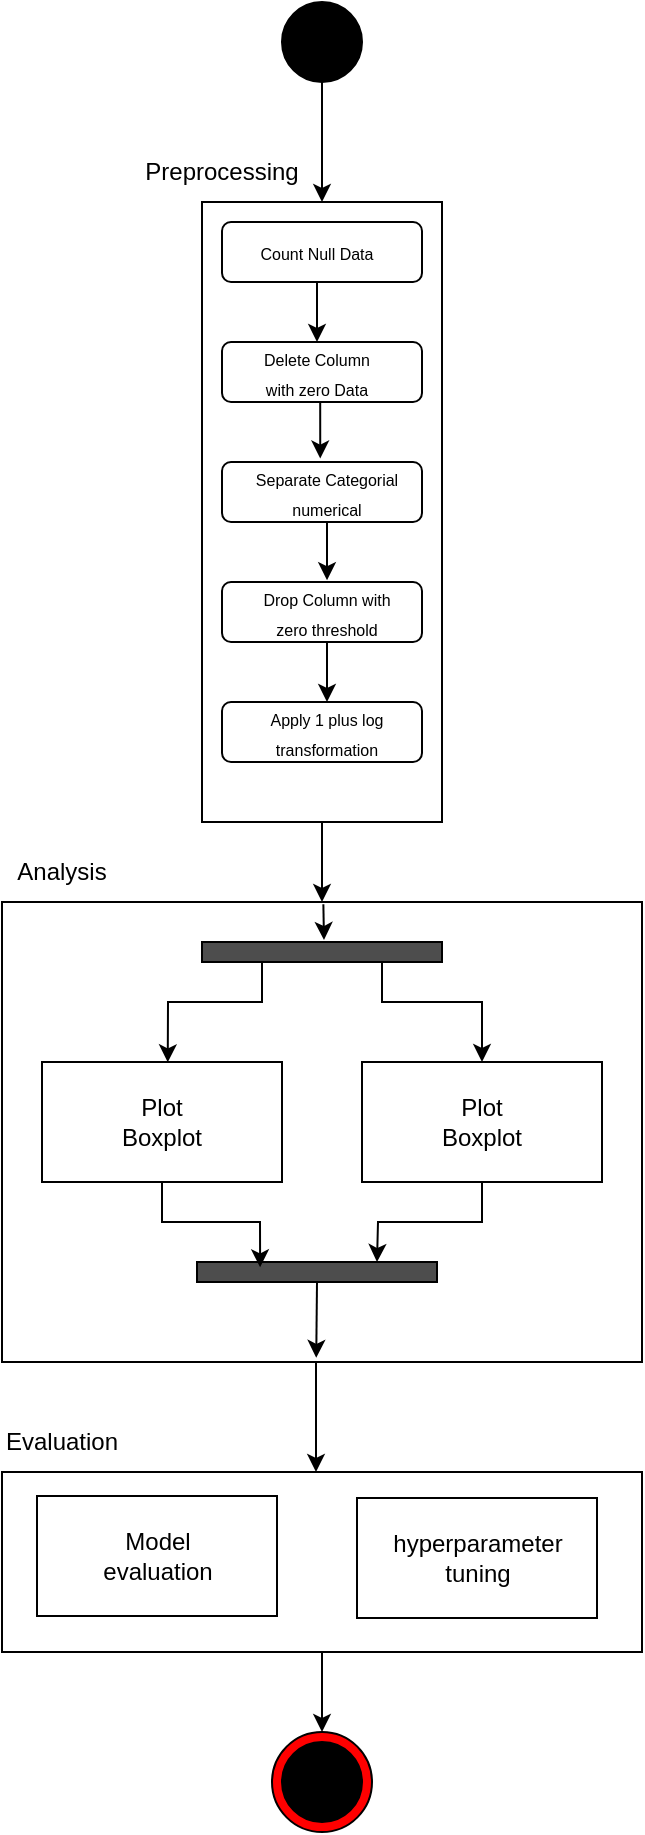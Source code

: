 <mxfile version="24.7.6">
  <diagram name="Page-1" id="n-QW7NO6wnLxBWC8KQVt">
    <mxGraphModel dx="679" dy="1554" grid="1" gridSize="10" guides="1" tooltips="1" connect="1" arrows="1" fold="1" page="1" pageScale="1" pageWidth="850" pageHeight="1100" math="0" shadow="0">
      <root>
        <mxCell id="0" />
        <mxCell id="1" parent="0" />
        <mxCell id="EQ3gATNatfL1Lp1dkddA-51" value="" style="edgeStyle=orthogonalEdgeStyle;rounded=0;orthogonalLoop=1;jettySize=auto;html=1;" edge="1" parent="1" source="EQ3gATNatfL1Lp1dkddA-26" target="EQ3gATNatfL1Lp1dkddA-41">
          <mxGeometry relative="1" as="geometry" />
        </mxCell>
        <mxCell id="EQ3gATNatfL1Lp1dkddA-26" value="" style="rounded=0;whiteSpace=wrap;html=1;" vertex="1" parent="1">
          <mxGeometry x="340" y="70" width="120" height="310" as="geometry" />
        </mxCell>
        <mxCell id="EQ3gATNatfL1Lp1dkddA-29" style="edgeStyle=orthogonalEdgeStyle;rounded=0;orthogonalLoop=1;jettySize=auto;html=1;exitX=0.5;exitY=1;exitDx=0;exitDy=0;" edge="1" parent="1" source="EQ3gATNatfL1Lp1dkddA-27" target="EQ3gATNatfL1Lp1dkddA-26">
          <mxGeometry relative="1" as="geometry" />
        </mxCell>
        <mxCell id="EQ3gATNatfL1Lp1dkddA-27" value="" style="ellipse;whiteSpace=wrap;html=1;aspect=fixed;fillColor=#000000;" vertex="1" parent="1">
          <mxGeometry x="380" y="-30" width="40" height="40" as="geometry" />
        </mxCell>
        <mxCell id="EQ3gATNatfL1Lp1dkddA-30" value="Preprocessing" style="text;html=1;align=center;verticalAlign=middle;whiteSpace=wrap;rounded=0;" vertex="1" parent="1">
          <mxGeometry x="320" y="40" width="60" height="30" as="geometry" />
        </mxCell>
        <mxCell id="EQ3gATNatfL1Lp1dkddA-31" value="" style="rounded=1;whiteSpace=wrap;html=1;" vertex="1" parent="1">
          <mxGeometry x="350" y="80" width="100" height="30" as="geometry" />
        </mxCell>
        <mxCell id="EQ3gATNatfL1Lp1dkddA-42" style="edgeStyle=orthogonalEdgeStyle;rounded=0;orthogonalLoop=1;jettySize=auto;html=1;exitX=0.5;exitY=1;exitDx=0;exitDy=0;entryX=0.5;entryY=0;entryDx=0;entryDy=0;" edge="1" parent="1" source="EQ3gATNatfL1Lp1dkddA-32" target="EQ3gATNatfL1Lp1dkddA-34">
          <mxGeometry relative="1" as="geometry" />
        </mxCell>
        <mxCell id="EQ3gATNatfL1Lp1dkddA-32" value="&lt;font style=&quot;font-size: 8px;&quot;&gt;Count Null Data&lt;/font&gt;" style="text;html=1;align=center;verticalAlign=middle;whiteSpace=wrap;rounded=0;" vertex="1" parent="1">
          <mxGeometry x="365" y="80" width="65" height="30" as="geometry" />
        </mxCell>
        <mxCell id="EQ3gATNatfL1Lp1dkddA-33" value="" style="rounded=1;whiteSpace=wrap;html=1;" vertex="1" parent="1">
          <mxGeometry x="350" y="140" width="100" height="30" as="geometry" />
        </mxCell>
        <mxCell id="EQ3gATNatfL1Lp1dkddA-34" value="&lt;font style=&quot;font-size: 8px;&quot;&gt;Delete Column with zero Data&lt;/font&gt;" style="text;html=1;align=center;verticalAlign=middle;whiteSpace=wrap;rounded=0;" vertex="1" parent="1">
          <mxGeometry x="365" y="140" width="65" height="30" as="geometry" />
        </mxCell>
        <mxCell id="EQ3gATNatfL1Lp1dkddA-35" value="" style="rounded=1;whiteSpace=wrap;html=1;" vertex="1" parent="1">
          <mxGeometry x="350" y="260" width="100" height="30" as="geometry" />
        </mxCell>
        <mxCell id="EQ3gATNatfL1Lp1dkddA-49" value="" style="edgeStyle=orthogonalEdgeStyle;rounded=0;orthogonalLoop=1;jettySize=auto;html=1;" edge="1" parent="1" source="EQ3gATNatfL1Lp1dkddA-36" target="EQ3gATNatfL1Lp1dkddA-40">
          <mxGeometry relative="1" as="geometry" />
        </mxCell>
        <mxCell id="EQ3gATNatfL1Lp1dkddA-36" value="&lt;font style=&quot;font-size: 8px;&quot;&gt;Drop Column with zero threshold&lt;/font&gt;" style="text;html=1;align=center;verticalAlign=middle;whiteSpace=wrap;rounded=0;" vertex="1" parent="1">
          <mxGeometry x="365" y="260" width="75" height="30" as="geometry" />
        </mxCell>
        <mxCell id="EQ3gATNatfL1Lp1dkddA-37" value="" style="rounded=1;whiteSpace=wrap;html=1;" vertex="1" parent="1">
          <mxGeometry x="350" y="200" width="100" height="30" as="geometry" />
        </mxCell>
        <mxCell id="EQ3gATNatfL1Lp1dkddA-38" value="&lt;font style=&quot;font-size: 8px;&quot;&gt;Separate Categorial numerical&lt;/font&gt;" style="text;html=1;align=center;verticalAlign=middle;whiteSpace=wrap;rounded=0;" vertex="1" parent="1">
          <mxGeometry x="365" y="200" width="75" height="30" as="geometry" />
        </mxCell>
        <mxCell id="EQ3gATNatfL1Lp1dkddA-39" value="" style="rounded=1;whiteSpace=wrap;html=1;" vertex="1" parent="1">
          <mxGeometry x="350" y="320" width="100" height="30" as="geometry" />
        </mxCell>
        <mxCell id="EQ3gATNatfL1Lp1dkddA-40" value="&lt;font style=&quot;font-size: 8px;&quot;&gt;Apply 1 plus log transformation&lt;/font&gt;" style="text;html=1;align=center;verticalAlign=middle;whiteSpace=wrap;rounded=0;" vertex="1" parent="1">
          <mxGeometry x="365" y="320" width="75" height="30" as="geometry" />
        </mxCell>
        <mxCell id="EQ3gATNatfL1Lp1dkddA-59" value="" style="edgeStyle=orthogonalEdgeStyle;rounded=0;orthogonalLoop=1;jettySize=auto;html=1;" edge="1" parent="1">
          <mxGeometry relative="1" as="geometry">
            <mxPoint x="397" y="645" as="sourcePoint" />
            <mxPoint x="397" y="705" as="targetPoint" />
          </mxGeometry>
        </mxCell>
        <mxCell id="EQ3gATNatfL1Lp1dkddA-41" value="" style="rounded=0;whiteSpace=wrap;html=1;" vertex="1" parent="1">
          <mxGeometry x="240" y="420" width="320" height="230" as="geometry" />
        </mxCell>
        <mxCell id="EQ3gATNatfL1Lp1dkddA-43" style="edgeStyle=orthogonalEdgeStyle;rounded=0;orthogonalLoop=1;jettySize=auto;html=1;exitX=0.5;exitY=1;exitDx=0;exitDy=0;entryX=0.455;entryY=-0.057;entryDx=0;entryDy=0;entryPerimeter=0;" edge="1" parent="1" source="EQ3gATNatfL1Lp1dkddA-34" target="EQ3gATNatfL1Lp1dkddA-38">
          <mxGeometry relative="1" as="geometry" />
        </mxCell>
        <mxCell id="EQ3gATNatfL1Lp1dkddA-46" style="edgeStyle=orthogonalEdgeStyle;rounded=0;orthogonalLoop=1;jettySize=auto;html=1;exitX=0.5;exitY=1;exitDx=0;exitDy=0;entryX=0.521;entryY=0.581;entryDx=0;entryDy=0;entryPerimeter=0;" edge="1" parent="1" source="EQ3gATNatfL1Lp1dkddA-38">
          <mxGeometry relative="1" as="geometry">
            <mxPoint x="402.5" y="239" as="sourcePoint" />
            <mxPoint x="402.52" y="259.11" as="targetPoint" />
            <Array as="points" />
          </mxGeometry>
        </mxCell>
        <mxCell id="EQ3gATNatfL1Lp1dkddA-50" value="Analysis" style="text;html=1;align=center;verticalAlign=middle;whiteSpace=wrap;rounded=0;" vertex="1" parent="1">
          <mxGeometry x="240" y="390" width="60" height="30" as="geometry" />
        </mxCell>
        <mxCell id="EQ3gATNatfL1Lp1dkddA-52" value="" style="rounded=0;whiteSpace=wrap;html=1;" vertex="1" parent="1">
          <mxGeometry x="260" y="500" width="120" height="60" as="geometry" />
        </mxCell>
        <mxCell id="EQ3gATNatfL1Lp1dkddA-53" value="Plot Boxplot" style="text;html=1;align=center;verticalAlign=middle;whiteSpace=wrap;rounded=0;" vertex="1" parent="1">
          <mxGeometry x="290" y="515" width="60" height="30" as="geometry" />
        </mxCell>
        <mxCell id="EQ3gATNatfL1Lp1dkddA-54" value="" style="rounded=0;whiteSpace=wrap;html=1;" vertex="1" parent="1">
          <mxGeometry x="420" y="500" width="120" height="60" as="geometry" />
        </mxCell>
        <mxCell id="EQ3gATNatfL1Lp1dkddA-55" value="Plot Boxplot" style="text;html=1;align=center;verticalAlign=middle;whiteSpace=wrap;rounded=0;" vertex="1" parent="1">
          <mxGeometry x="450" y="515" width="60" height="30" as="geometry" />
        </mxCell>
        <mxCell id="EQ3gATNatfL1Lp1dkddA-67" value="" style="edgeStyle=orthogonalEdgeStyle;rounded=0;orthogonalLoop=1;jettySize=auto;html=1;" edge="1" parent="1" source="EQ3gATNatfL1Lp1dkddA-57">
          <mxGeometry relative="1" as="geometry">
            <mxPoint x="400" y="835" as="targetPoint" />
          </mxGeometry>
        </mxCell>
        <mxCell id="EQ3gATNatfL1Lp1dkddA-57" value="" style="rounded=0;whiteSpace=wrap;html=1;" vertex="1" parent="1">
          <mxGeometry x="240" y="705" width="320" height="90" as="geometry" />
        </mxCell>
        <mxCell id="EQ3gATNatfL1Lp1dkddA-58" value="Evaluation" style="text;html=1;align=center;verticalAlign=middle;whiteSpace=wrap;rounded=0;" vertex="1" parent="1">
          <mxGeometry x="240" y="675" width="60" height="30" as="geometry" />
        </mxCell>
        <mxCell id="EQ3gATNatfL1Lp1dkddA-60" value="" style="rounded=0;whiteSpace=wrap;html=1;" vertex="1" parent="1">
          <mxGeometry x="257.5" y="717" width="120" height="60" as="geometry" />
        </mxCell>
        <mxCell id="EQ3gATNatfL1Lp1dkddA-61" value="Model evaluation" style="text;html=1;align=center;verticalAlign=middle;whiteSpace=wrap;rounded=0;" vertex="1" parent="1">
          <mxGeometry x="287.5" y="732" width="60" height="30" as="geometry" />
        </mxCell>
        <mxCell id="EQ3gATNatfL1Lp1dkddA-62" value="" style="rounded=0;whiteSpace=wrap;html=1;" vertex="1" parent="1">
          <mxGeometry x="417.5" y="718" width="120" height="60" as="geometry" />
        </mxCell>
        <mxCell id="EQ3gATNatfL1Lp1dkddA-63" value="hyperparameter tuning" style="text;html=1;align=center;verticalAlign=middle;whiteSpace=wrap;rounded=0;" vertex="1" parent="1">
          <mxGeometry x="447.5" y="733" width="60" height="30" as="geometry" />
        </mxCell>
        <mxCell id="EQ3gATNatfL1Lp1dkddA-66" value="" style="ellipse;whiteSpace=wrap;html=1;aspect=fixed;fillColor=#FF0000;" vertex="1" parent="1">
          <mxGeometry x="375" y="835" width="50" height="50" as="geometry" />
        </mxCell>
        <mxCell id="EQ3gATNatfL1Lp1dkddA-64" value="" style="ellipse;whiteSpace=wrap;html=1;aspect=fixed;fillColor=#000000;" vertex="1" parent="1">
          <mxGeometry x="380" y="840" width="40" height="40" as="geometry" />
        </mxCell>
        <mxCell id="EQ3gATNatfL1Lp1dkddA-69" value="" style="rounded=0;whiteSpace=wrap;html=1;fillColor=#4D4D4D;" vertex="1" parent="1">
          <mxGeometry x="340" y="440" width="120" height="10" as="geometry" />
        </mxCell>
        <mxCell id="EQ3gATNatfL1Lp1dkddA-73" value="" style="endArrow=classic;html=1;rounded=0;exitX=0.499;exitY=0.013;exitDx=0;exitDy=0;exitPerimeter=0;entryX=0.5;entryY=0.125;entryDx=0;entryDy=0;entryPerimeter=0;" edge="1" parent="1">
          <mxGeometry width="50" height="50" relative="1" as="geometry">
            <mxPoint x="400.68" y="421.08" as="sourcePoint" />
            <mxPoint x="401" y="439" as="targetPoint" />
          </mxGeometry>
        </mxCell>
        <mxCell id="EQ3gATNatfL1Lp1dkddA-76" value="" style="endArrow=classic;html=1;rounded=0;exitX=0.25;exitY=1;exitDx=0;exitDy=0;entryX=0.524;entryY=0.003;entryDx=0;entryDy=0;entryPerimeter=0;" edge="1" parent="1" source="EQ3gATNatfL1Lp1dkddA-69" target="EQ3gATNatfL1Lp1dkddA-52">
          <mxGeometry width="50" height="50" relative="1" as="geometry">
            <mxPoint x="360" y="550" as="sourcePoint" />
            <mxPoint x="410" y="500" as="targetPoint" />
            <Array as="points">
              <mxPoint x="370" y="470" />
              <mxPoint x="323" y="470" />
            </Array>
          </mxGeometry>
        </mxCell>
        <mxCell id="EQ3gATNatfL1Lp1dkddA-77" value="" style="endArrow=classic;html=1;rounded=0;exitX=0.75;exitY=1;exitDx=0;exitDy=0;entryX=0.5;entryY=0;entryDx=0;entryDy=0;" edge="1" parent="1" source="EQ3gATNatfL1Lp1dkddA-69" target="EQ3gATNatfL1Lp1dkddA-54">
          <mxGeometry width="50" height="50" relative="1" as="geometry">
            <mxPoint x="360" y="550" as="sourcePoint" />
            <mxPoint x="410" y="500" as="targetPoint" />
            <Array as="points">
              <mxPoint x="430" y="470" />
              <mxPoint x="480" y="470" />
            </Array>
          </mxGeometry>
        </mxCell>
        <mxCell id="EQ3gATNatfL1Lp1dkddA-78" value="" style="rounded=0;whiteSpace=wrap;html=1;fillColor=#4D4D4D;" vertex="1" parent="1">
          <mxGeometry x="337.5" y="600" width="120" height="10" as="geometry" />
        </mxCell>
        <mxCell id="EQ3gATNatfL1Lp1dkddA-80" value="" style="endArrow=classic;html=1;rounded=0;exitX=0.5;exitY=1;exitDx=0;exitDy=0;entryX=0.491;entryY=0.991;entryDx=0;entryDy=0;entryPerimeter=0;" edge="1" parent="1" source="EQ3gATNatfL1Lp1dkddA-78" target="EQ3gATNatfL1Lp1dkddA-41">
          <mxGeometry width="50" height="50" relative="1" as="geometry">
            <mxPoint x="400" y="640" as="sourcePoint" />
            <mxPoint x="450" y="590" as="targetPoint" />
          </mxGeometry>
        </mxCell>
        <mxCell id="EQ3gATNatfL1Lp1dkddA-81" value="" style="endArrow=classic;html=1;rounded=0;exitX=0.5;exitY=1;exitDx=0;exitDy=0;entryX=0.75;entryY=0;entryDx=0;entryDy=0;" edge="1" parent="1" source="EQ3gATNatfL1Lp1dkddA-54" target="EQ3gATNatfL1Lp1dkddA-78">
          <mxGeometry width="50" height="50" relative="1" as="geometry">
            <mxPoint x="400" y="620" as="sourcePoint" />
            <mxPoint x="450" y="570" as="targetPoint" />
            <Array as="points">
              <mxPoint x="480" y="580" />
              <mxPoint x="428" y="580" />
            </Array>
          </mxGeometry>
        </mxCell>
        <mxCell id="EQ3gATNatfL1Lp1dkddA-82" value="" style="endArrow=classic;html=1;rounded=0;exitX=0.5;exitY=1;exitDx=0;exitDy=0;entryX=0.263;entryY=0.267;entryDx=0;entryDy=0;entryPerimeter=0;" edge="1" parent="1" source="EQ3gATNatfL1Lp1dkddA-52" target="EQ3gATNatfL1Lp1dkddA-78">
          <mxGeometry width="50" height="50" relative="1" as="geometry">
            <mxPoint x="400" y="620" as="sourcePoint" />
            <mxPoint x="450" y="570" as="targetPoint" />
            <Array as="points">
              <mxPoint x="320" y="580" />
              <mxPoint x="369" y="580" />
            </Array>
          </mxGeometry>
        </mxCell>
      </root>
    </mxGraphModel>
  </diagram>
</mxfile>
